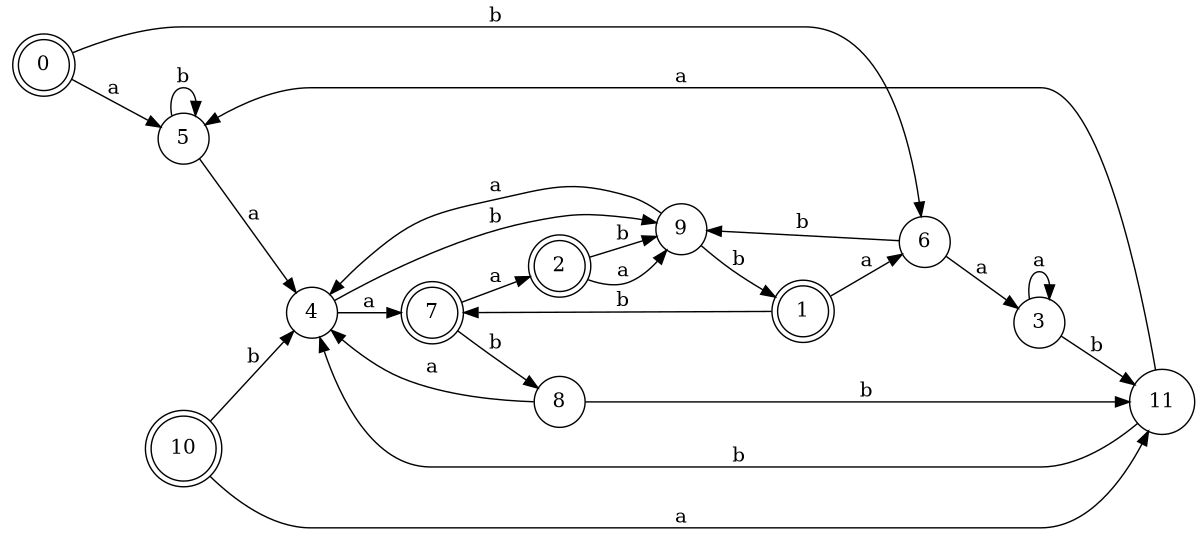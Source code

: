 digraph n10_6 {
__start0 [label="" shape="none"];

rankdir=LR;
size="8,5";

s0 [style="rounded,filled", color="black", fillcolor="white" shape="doublecircle", label="0"];
s1 [style="rounded,filled", color="black", fillcolor="white" shape="doublecircle", label="1"];
s2 [style="rounded,filled", color="black", fillcolor="white" shape="doublecircle", label="2"];
s3 [style="filled", color="black", fillcolor="white" shape="circle", label="3"];
s4 [style="filled", color="black", fillcolor="white" shape="circle", label="4"];
s5 [style="filled", color="black", fillcolor="white" shape="circle", label="5"];
s6 [style="filled", color="black", fillcolor="white" shape="circle", label="6"];
s7 [style="rounded,filled", color="black", fillcolor="white" shape="doublecircle", label="7"];
s8 [style="filled", color="black", fillcolor="white" shape="circle", label="8"];
s9 [style="filled", color="black", fillcolor="white" shape="circle", label="9"];
s10 [style="rounded,filled", color="black", fillcolor="white" shape="doublecircle", label="10"];
s11 [style="filled", color="black", fillcolor="white" shape="circle", label="11"];
s0 -> s5 [label="a"];
s0 -> s6 [label="b"];
s1 -> s6 [label="a"];
s1 -> s7 [label="b"];
s2 -> s9 [label="a"];
s2 -> s9 [label="b"];
s3 -> s3 [label="a"];
s3 -> s11 [label="b"];
s4 -> s7 [label="a"];
s4 -> s9 [label="b"];
s5 -> s4 [label="a"];
s5 -> s5 [label="b"];
s6 -> s3 [label="a"];
s6 -> s9 [label="b"];
s7 -> s2 [label="a"];
s7 -> s8 [label="b"];
s8 -> s4 [label="a"];
s8 -> s11 [label="b"];
s9 -> s4 [label="a"];
s9 -> s1 [label="b"];
s10 -> s11 [label="a"];
s10 -> s4 [label="b"];
s11 -> s5 [label="a"];
s11 -> s4 [label="b"];

}